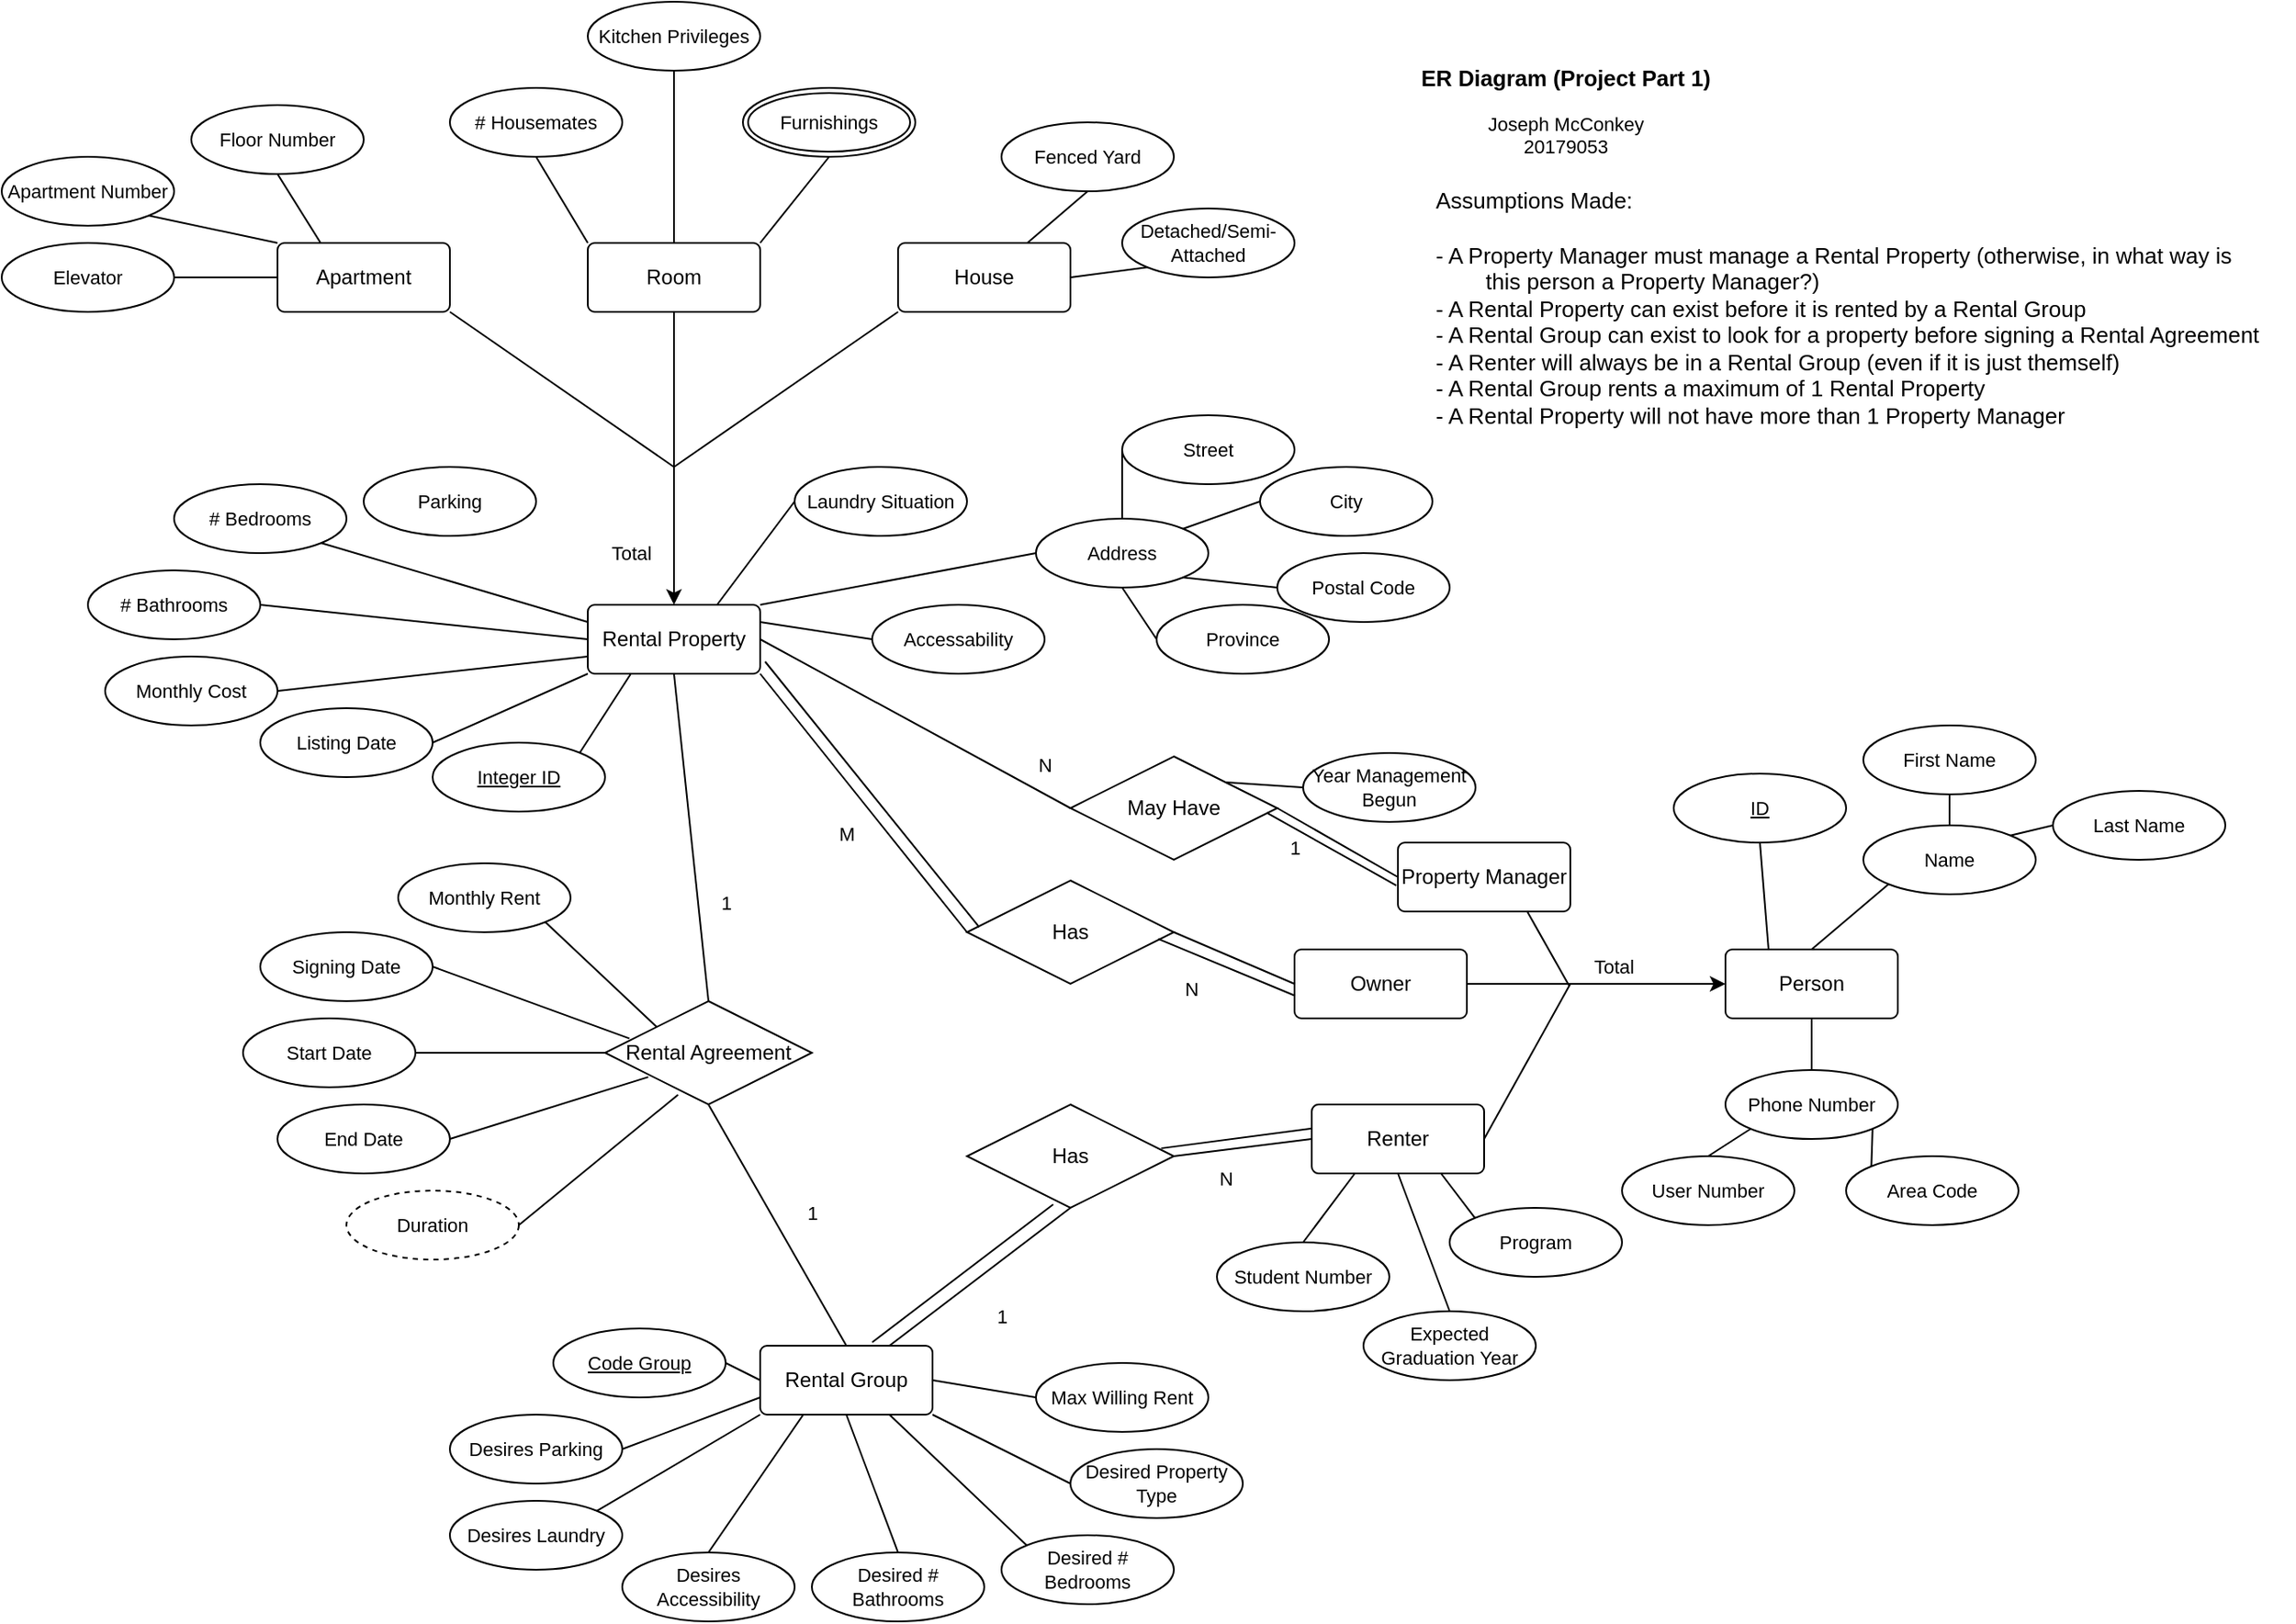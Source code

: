<mxfile version="23.0.2" type="github">
  <diagram id="R2lEEEUBdFMjLlhIrx00" name="Page-1">
    <mxGraphModel dx="2193" dy="1333" grid="0" gridSize="10" guides="1" tooltips="1" connect="1" arrows="0" fold="1" page="0" pageScale="1" pageWidth="850" pageHeight="1100" math="0" shadow="0" extFonts="Permanent Marker^https://fonts.googleapis.com/css?family=Permanent+Marker">
      <root>
        <mxCell id="0" />
        <mxCell id="1" parent="0" />
        <mxCell id="OB0xpc5vKLzRvDVQ2PZP-1" value="Rental Property" style="rounded=1;arcSize=10;whiteSpace=wrap;html=1;align=center;" vertex="1" parent="1">
          <mxGeometry x="-10" y="200" width="100" height="40" as="geometry" />
        </mxCell>
        <mxCell id="OB0xpc5vKLzRvDVQ2PZP-3" value="Property Manager" style="rounded=1;arcSize=10;whiteSpace=wrap;html=1;align=center;" vertex="1" parent="1">
          <mxGeometry x="460" y="338" width="100" height="40" as="geometry" />
        </mxCell>
        <mxCell id="OB0xpc5vKLzRvDVQ2PZP-27" style="edgeStyle=none;shape=connector;rounded=0;orthogonalLoop=1;jettySize=auto;html=1;exitX=0;exitY=0.5;exitDx=0;exitDy=0;entryX=1;entryY=0.5;entryDx=0;entryDy=0;labelBackgroundColor=default;strokeColor=default;align=center;verticalAlign=middle;fontFamily=Helvetica;fontSize=11;fontColor=default;endArrow=none;" edge="1" parent="1" source="OB0xpc5vKLzRvDVQ2PZP-4" target="OB0xpc5vKLzRvDVQ2PZP-15">
          <mxGeometry relative="1" as="geometry" />
        </mxCell>
        <mxCell id="OB0xpc5vKLzRvDVQ2PZP-33" style="edgeStyle=none;shape=connector;rounded=0;orthogonalLoop=1;jettySize=auto;html=1;exitX=1;exitY=0.5;exitDx=0;exitDy=0;labelBackgroundColor=default;strokeColor=default;align=center;verticalAlign=middle;fontFamily=Helvetica;fontSize=11;fontColor=default;endArrow=none;" edge="1" parent="1" source="OB0xpc5vKLzRvDVQ2PZP-4">
          <mxGeometry relative="1" as="geometry">
            <mxPoint x="560" y="420" as="targetPoint" />
          </mxGeometry>
        </mxCell>
        <mxCell id="OB0xpc5vKLzRvDVQ2PZP-4" value="Renter" style="rounded=1;arcSize=10;whiteSpace=wrap;html=1;align=center;" vertex="1" parent="1">
          <mxGeometry x="410" y="490" width="100" height="40" as="geometry" />
        </mxCell>
        <mxCell id="OB0xpc5vKLzRvDVQ2PZP-5" value="Rental Group" style="rounded=1;arcSize=10;whiteSpace=wrap;html=1;align=center;" vertex="1" parent="1">
          <mxGeometry x="90" y="630" width="100" height="40" as="geometry" />
        </mxCell>
        <mxCell id="OB0xpc5vKLzRvDVQ2PZP-26" style="edgeStyle=none;shape=connector;rounded=0;orthogonalLoop=1;jettySize=auto;html=1;exitX=0;exitY=0.5;exitDx=0;exitDy=0;entryX=1;entryY=0.5;entryDx=0;entryDy=0;labelBackgroundColor=default;strokeColor=default;align=center;verticalAlign=middle;fontFamily=Helvetica;fontSize=11;fontColor=default;endArrow=none;" edge="1" parent="1" source="OB0xpc5vKLzRvDVQ2PZP-6" target="OB0xpc5vKLzRvDVQ2PZP-21">
          <mxGeometry relative="1" as="geometry" />
        </mxCell>
        <mxCell id="OB0xpc5vKLzRvDVQ2PZP-6" value="Owner" style="rounded=1;arcSize=10;whiteSpace=wrap;html=1;align=center;" vertex="1" parent="1">
          <mxGeometry x="400" y="400" width="100" height="40" as="geometry" />
        </mxCell>
        <mxCell id="OB0xpc5vKLzRvDVQ2PZP-7" value="Person" style="rounded=1;arcSize=10;whiteSpace=wrap;html=1;align=center;" vertex="1" parent="1">
          <mxGeometry x="650" y="400" width="100" height="40" as="geometry" />
        </mxCell>
        <mxCell id="OB0xpc5vKLzRvDVQ2PZP-8" value="Rental Agreement" style="shape=rhombus;perimeter=rhombusPerimeter;whiteSpace=wrap;html=1;align=center;" vertex="1" parent="1">
          <mxGeometry y="430" width="120" height="60" as="geometry" />
        </mxCell>
        <mxCell id="OB0xpc5vKLzRvDVQ2PZP-9" value="" style="endArrow=none;html=1;rounded=0;exitX=0.5;exitY=1;exitDx=0;exitDy=0;fontStyle=1;entryX=0.5;entryY=0;entryDx=0;entryDy=0;" edge="1" parent="1" source="OB0xpc5vKLzRvDVQ2PZP-1" target="OB0xpc5vKLzRvDVQ2PZP-8">
          <mxGeometry relative="1" as="geometry">
            <mxPoint x="50" y="439" as="sourcePoint" />
            <mxPoint x="210" y="439" as="targetPoint" />
          </mxGeometry>
        </mxCell>
        <mxCell id="OB0xpc5vKLzRvDVQ2PZP-13" value="" style="endArrow=none;html=1;rounded=0;entryX=0.5;entryY=0;entryDx=0;entryDy=0;exitX=0.5;exitY=1;exitDx=0;exitDy=0;" edge="1" parent="1" source="OB0xpc5vKLzRvDVQ2PZP-8" target="OB0xpc5vKLzRvDVQ2PZP-5">
          <mxGeometry relative="1" as="geometry">
            <mxPoint x="280" y="470" as="sourcePoint" />
            <mxPoint x="440" y="470" as="targetPoint" />
          </mxGeometry>
        </mxCell>
        <mxCell id="OB0xpc5vKLzRvDVQ2PZP-28" style="edgeStyle=none;shape=connector;rounded=0;orthogonalLoop=1;jettySize=auto;html=1;exitX=0.5;exitY=1;exitDx=0;exitDy=0;entryX=0.75;entryY=0;entryDx=0;entryDy=0;labelBackgroundColor=default;strokeColor=default;align=center;verticalAlign=middle;fontFamily=Helvetica;fontSize=11;fontColor=default;endArrow=none;" edge="1" parent="1" source="OB0xpc5vKLzRvDVQ2PZP-15" target="OB0xpc5vKLzRvDVQ2PZP-5">
          <mxGeometry relative="1" as="geometry" />
        </mxCell>
        <mxCell id="OB0xpc5vKLzRvDVQ2PZP-15" value="Has" style="shape=rhombus;perimeter=rhombusPerimeter;whiteSpace=wrap;html=1;align=center;" vertex="1" parent="1">
          <mxGeometry x="210" y="490" width="120" height="60" as="geometry" />
        </mxCell>
        <mxCell id="OB0xpc5vKLzRvDVQ2PZP-29" style="edgeStyle=none;shape=connector;rounded=0;orthogonalLoop=1;jettySize=auto;html=1;exitX=0;exitY=0.5;exitDx=0;exitDy=0;entryX=1;entryY=1;entryDx=0;entryDy=0;labelBackgroundColor=default;strokeColor=default;align=center;verticalAlign=middle;fontFamily=Helvetica;fontSize=11;fontColor=default;endArrow=none;" edge="1" parent="1" source="OB0xpc5vKLzRvDVQ2PZP-21" target="OB0xpc5vKLzRvDVQ2PZP-1">
          <mxGeometry relative="1" as="geometry" />
        </mxCell>
        <mxCell id="OB0xpc5vKLzRvDVQ2PZP-21" value="Has" style="shape=rhombus;perimeter=rhombusPerimeter;whiteSpace=wrap;html=1;align=center;" vertex="1" parent="1">
          <mxGeometry x="210" y="360" width="120" height="60" as="geometry" />
        </mxCell>
        <mxCell id="OB0xpc5vKLzRvDVQ2PZP-30" style="edgeStyle=none;shape=connector;rounded=0;orthogonalLoop=1;jettySize=auto;html=1;exitX=0;exitY=0.5;exitDx=0;exitDy=0;entryX=1;entryY=0.5;entryDx=0;entryDy=0;labelBackgroundColor=default;strokeColor=default;align=center;verticalAlign=middle;fontFamily=Helvetica;fontSize=11;fontColor=default;endArrow=none;" edge="1" parent="1" source="OB0xpc5vKLzRvDVQ2PZP-22" target="OB0xpc5vKLzRvDVQ2PZP-1">
          <mxGeometry relative="1" as="geometry" />
        </mxCell>
        <mxCell id="OB0xpc5vKLzRvDVQ2PZP-22" value="May Have" style="shape=rhombus;perimeter=rhombusPerimeter;whiteSpace=wrap;html=1;align=center;" vertex="1" parent="1">
          <mxGeometry x="270" y="288" width="120" height="60" as="geometry" />
        </mxCell>
        <mxCell id="OB0xpc5vKLzRvDVQ2PZP-23" value="" style="endArrow=none;html=1;rounded=0;entryX=0;entryY=0.5;entryDx=0;entryDy=0;exitX=1;exitY=0.5;exitDx=0;exitDy=0;" edge="1" parent="1" source="OB0xpc5vKLzRvDVQ2PZP-22" target="OB0xpc5vKLzRvDVQ2PZP-3">
          <mxGeometry relative="1" as="geometry">
            <mxPoint x="370" y="298" as="sourcePoint" />
            <mxPoint x="530" y="298" as="targetPoint" />
          </mxGeometry>
        </mxCell>
        <mxCell id="OB0xpc5vKLzRvDVQ2PZP-105" style="edgeStyle=none;shape=connector;rounded=0;orthogonalLoop=1;jettySize=auto;html=1;exitX=0;exitY=1;exitDx=0;exitDy=0;labelBackgroundColor=default;strokeColor=default;align=center;verticalAlign=middle;fontFamily=Helvetica;fontSize=11;fontColor=default;endArrow=none;" edge="1" parent="1" source="OB0xpc5vKLzRvDVQ2PZP-35">
          <mxGeometry relative="1" as="geometry">
            <mxPoint x="40" y="120" as="targetPoint" />
          </mxGeometry>
        </mxCell>
        <mxCell id="OB0xpc5vKLzRvDVQ2PZP-122" style="edgeStyle=none;shape=connector;rounded=0;orthogonalLoop=1;jettySize=auto;html=1;exitX=0.75;exitY=0;exitDx=0;exitDy=0;entryX=0.5;entryY=1;entryDx=0;entryDy=0;labelBackgroundColor=default;strokeColor=default;align=center;verticalAlign=middle;fontFamily=Helvetica;fontSize=11;fontColor=default;endArrow=none;" edge="1" parent="1" source="OB0xpc5vKLzRvDVQ2PZP-35" target="OB0xpc5vKLzRvDVQ2PZP-114">
          <mxGeometry relative="1" as="geometry" />
        </mxCell>
        <mxCell id="OB0xpc5vKLzRvDVQ2PZP-123" style="edgeStyle=none;shape=connector;rounded=0;orthogonalLoop=1;jettySize=auto;html=1;exitX=1;exitY=0.5;exitDx=0;exitDy=0;entryX=0;entryY=1;entryDx=0;entryDy=0;labelBackgroundColor=default;strokeColor=default;align=center;verticalAlign=middle;fontFamily=Helvetica;fontSize=11;fontColor=default;endArrow=none;" edge="1" parent="1" source="OB0xpc5vKLzRvDVQ2PZP-35" target="OB0xpc5vKLzRvDVQ2PZP-115">
          <mxGeometry relative="1" as="geometry" />
        </mxCell>
        <mxCell id="OB0xpc5vKLzRvDVQ2PZP-35" value="House" style="rounded=1;arcSize=10;whiteSpace=wrap;html=1;align=center;" vertex="1" parent="1">
          <mxGeometry x="170" y="-10" width="100" height="40" as="geometry" />
        </mxCell>
        <mxCell id="OB0xpc5vKLzRvDVQ2PZP-119" style="edgeStyle=none;shape=connector;rounded=0;orthogonalLoop=1;jettySize=auto;html=1;exitX=0;exitY=0;exitDx=0;exitDy=0;entryX=0.5;entryY=1;entryDx=0;entryDy=0;labelBackgroundColor=default;strokeColor=default;align=center;verticalAlign=middle;fontFamily=Helvetica;fontSize=11;fontColor=default;endArrow=none;" edge="1" parent="1" source="OB0xpc5vKLzRvDVQ2PZP-36" target="OB0xpc5vKLzRvDVQ2PZP-111">
          <mxGeometry relative="1" as="geometry" />
        </mxCell>
        <mxCell id="OB0xpc5vKLzRvDVQ2PZP-120" style="edgeStyle=none;shape=connector;rounded=0;orthogonalLoop=1;jettySize=auto;html=1;exitX=0.5;exitY=0;exitDx=0;exitDy=0;entryX=0.5;entryY=1;entryDx=0;entryDy=0;labelBackgroundColor=default;strokeColor=default;align=center;verticalAlign=middle;fontFamily=Helvetica;fontSize=11;fontColor=default;endArrow=none;" edge="1" parent="1" source="OB0xpc5vKLzRvDVQ2PZP-36" target="OB0xpc5vKLzRvDVQ2PZP-112">
          <mxGeometry relative="1" as="geometry" />
        </mxCell>
        <mxCell id="OB0xpc5vKLzRvDVQ2PZP-121" style="edgeStyle=none;shape=connector;rounded=0;orthogonalLoop=1;jettySize=auto;html=1;exitX=1;exitY=0;exitDx=0;exitDy=0;entryX=0.5;entryY=1;entryDx=0;entryDy=0;labelBackgroundColor=default;strokeColor=default;align=center;verticalAlign=middle;fontFamily=Helvetica;fontSize=11;fontColor=default;endArrow=none;" edge="1" parent="1" source="OB0xpc5vKLzRvDVQ2PZP-36" target="OB0xpc5vKLzRvDVQ2PZP-174">
          <mxGeometry relative="1" as="geometry">
            <mxPoint x="120" y="-60" as="targetPoint" />
          </mxGeometry>
        </mxCell>
        <mxCell id="OB0xpc5vKLzRvDVQ2PZP-36" value="Room" style="rounded=1;arcSize=10;whiteSpace=wrap;html=1;align=center;" vertex="1" parent="1">
          <mxGeometry x="-10" y="-10" width="100" height="40" as="geometry" />
        </mxCell>
        <mxCell id="OB0xpc5vKLzRvDVQ2PZP-107" style="edgeStyle=none;shape=connector;rounded=0;orthogonalLoop=1;jettySize=auto;html=1;exitX=1;exitY=1;exitDx=0;exitDy=0;labelBackgroundColor=default;strokeColor=default;align=center;verticalAlign=middle;fontFamily=Helvetica;fontSize=11;fontColor=default;endArrow=none;" edge="1" parent="1" source="OB0xpc5vKLzRvDVQ2PZP-37">
          <mxGeometry relative="1" as="geometry">
            <mxPoint x="40" y="120" as="targetPoint" />
          </mxGeometry>
        </mxCell>
        <mxCell id="OB0xpc5vKLzRvDVQ2PZP-116" style="edgeStyle=none;shape=connector;rounded=0;orthogonalLoop=1;jettySize=auto;html=1;exitX=0;exitY=0.5;exitDx=0;exitDy=0;entryX=1;entryY=0.5;entryDx=0;entryDy=0;labelBackgroundColor=default;strokeColor=default;align=center;verticalAlign=middle;fontFamily=Helvetica;fontSize=11;fontColor=default;endArrow=none;" edge="1" parent="1" source="OB0xpc5vKLzRvDVQ2PZP-37" target="OB0xpc5vKLzRvDVQ2PZP-108">
          <mxGeometry relative="1" as="geometry" />
        </mxCell>
        <mxCell id="OB0xpc5vKLzRvDVQ2PZP-117" style="edgeStyle=none;shape=connector;rounded=0;orthogonalLoop=1;jettySize=auto;html=1;exitX=0;exitY=0;exitDx=0;exitDy=0;entryX=1;entryY=1;entryDx=0;entryDy=0;labelBackgroundColor=default;strokeColor=default;align=center;verticalAlign=middle;fontFamily=Helvetica;fontSize=11;fontColor=default;endArrow=none;" edge="1" parent="1" source="OB0xpc5vKLzRvDVQ2PZP-37" target="OB0xpc5vKLzRvDVQ2PZP-109">
          <mxGeometry relative="1" as="geometry" />
        </mxCell>
        <mxCell id="OB0xpc5vKLzRvDVQ2PZP-118" style="edgeStyle=none;shape=connector;rounded=0;orthogonalLoop=1;jettySize=auto;html=1;exitX=0.25;exitY=0;exitDx=0;exitDy=0;entryX=0.5;entryY=1;entryDx=0;entryDy=0;labelBackgroundColor=default;strokeColor=default;align=center;verticalAlign=middle;fontFamily=Helvetica;fontSize=11;fontColor=default;endArrow=none;" edge="1" parent="1" source="OB0xpc5vKLzRvDVQ2PZP-37" target="OB0xpc5vKLzRvDVQ2PZP-110">
          <mxGeometry relative="1" as="geometry" />
        </mxCell>
        <mxCell id="OB0xpc5vKLzRvDVQ2PZP-37" value="Apartment" style="rounded=1;arcSize=10;whiteSpace=wrap;html=1;align=center;" vertex="1" parent="1">
          <mxGeometry x="-190" y="-10" width="100" height="40" as="geometry" />
        </mxCell>
        <mxCell id="OB0xpc5vKLzRvDVQ2PZP-45" value="" style="endArrow=classic;html=1;rounded=0;labelBackgroundColor=default;strokeColor=default;align=center;verticalAlign=middle;fontFamily=Helvetica;fontSize=11;fontColor=default;shape=connector;entryX=0;entryY=0.5;entryDx=0;entryDy=0;exitX=1;exitY=0.5;exitDx=0;exitDy=0;" edge="1" parent="1" source="OB0xpc5vKLzRvDVQ2PZP-6" target="OB0xpc5vKLzRvDVQ2PZP-7">
          <mxGeometry width="50" height="50" relative="1" as="geometry">
            <mxPoint x="580" y="520" as="sourcePoint" />
            <mxPoint x="630" y="470" as="targetPoint" />
          </mxGeometry>
        </mxCell>
        <mxCell id="OB0xpc5vKLzRvDVQ2PZP-47" style="edgeStyle=none;shape=connector;rounded=0;orthogonalLoop=1;jettySize=auto;html=1;exitX=1;exitY=0.5;exitDx=0;exitDy=0;entryX=0;entryY=0.5;entryDx=0;entryDy=0;labelBackgroundColor=default;strokeColor=default;align=center;verticalAlign=middle;fontFamily=Helvetica;fontSize=11;fontColor=default;endArrow=none;" edge="1" parent="1" source="OB0xpc5vKLzRvDVQ2PZP-46" target="OB0xpc5vKLzRvDVQ2PZP-5">
          <mxGeometry relative="1" as="geometry" />
        </mxCell>
        <mxCell id="OB0xpc5vKLzRvDVQ2PZP-46" value="Code Group" style="ellipse;whiteSpace=wrap;html=1;align=center;fontStyle=4;fontFamily=Helvetica;fontSize=11;fontColor=default;" vertex="1" parent="1">
          <mxGeometry x="-30" y="620" width="100" height="40" as="geometry" />
        </mxCell>
        <mxCell id="OB0xpc5vKLzRvDVQ2PZP-54" style="edgeStyle=none;shape=connector;rounded=0;orthogonalLoop=1;jettySize=auto;html=1;exitX=1;exitY=0.5;exitDx=0;exitDy=0;entryX=0;entryY=0.75;entryDx=0;entryDy=0;labelBackgroundColor=default;strokeColor=default;align=center;verticalAlign=middle;fontFamily=Helvetica;fontSize=11;fontColor=default;endArrow=none;" edge="1" parent="1" source="OB0xpc5vKLzRvDVQ2PZP-48" target="OB0xpc5vKLzRvDVQ2PZP-5">
          <mxGeometry relative="1" as="geometry" />
        </mxCell>
        <mxCell id="OB0xpc5vKLzRvDVQ2PZP-48" value="Desires Parking" style="ellipse;whiteSpace=wrap;html=1;align=center;fontFamily=Helvetica;fontSize=11;fontColor=default;" vertex="1" parent="1">
          <mxGeometry x="-90" y="670" width="100" height="40" as="geometry" />
        </mxCell>
        <mxCell id="OB0xpc5vKLzRvDVQ2PZP-50" value="Desires Laundry" style="ellipse;whiteSpace=wrap;html=1;align=center;fontFamily=Helvetica;fontSize=11;fontColor=default;" vertex="1" parent="1">
          <mxGeometry x="-90" y="720" width="100" height="40" as="geometry" />
        </mxCell>
        <mxCell id="OB0xpc5vKLzRvDVQ2PZP-56" style="edgeStyle=none;shape=connector;rounded=0;orthogonalLoop=1;jettySize=auto;html=1;exitX=0.5;exitY=0;exitDx=0;exitDy=0;entryX=0.25;entryY=1;entryDx=0;entryDy=0;labelBackgroundColor=default;strokeColor=default;align=center;verticalAlign=middle;fontFamily=Helvetica;fontSize=11;fontColor=default;endArrow=none;" edge="1" parent="1" source="OB0xpc5vKLzRvDVQ2PZP-51" target="OB0xpc5vKLzRvDVQ2PZP-5">
          <mxGeometry relative="1" as="geometry" />
        </mxCell>
        <mxCell id="OB0xpc5vKLzRvDVQ2PZP-51" value="Desires Accessibility" style="ellipse;whiteSpace=wrap;html=1;align=center;fontFamily=Helvetica;fontSize=11;fontColor=default;" vertex="1" parent="1">
          <mxGeometry x="10" y="750" width="100" height="40" as="geometry" />
        </mxCell>
        <mxCell id="OB0xpc5vKLzRvDVQ2PZP-57" style="edgeStyle=none;shape=connector;rounded=0;orthogonalLoop=1;jettySize=auto;html=1;exitX=0.5;exitY=0;exitDx=0;exitDy=0;entryX=0.5;entryY=1;entryDx=0;entryDy=0;labelBackgroundColor=default;strokeColor=default;align=center;verticalAlign=middle;fontFamily=Helvetica;fontSize=11;fontColor=default;endArrow=none;" edge="1" parent="1" source="OB0xpc5vKLzRvDVQ2PZP-52" target="OB0xpc5vKLzRvDVQ2PZP-5">
          <mxGeometry relative="1" as="geometry" />
        </mxCell>
        <mxCell id="OB0xpc5vKLzRvDVQ2PZP-52" value="Desired # Bathrooms" style="ellipse;whiteSpace=wrap;html=1;align=center;fontFamily=Helvetica;fontSize=11;fontColor=default;" vertex="1" parent="1">
          <mxGeometry x="120" y="750" width="100" height="40" as="geometry" />
        </mxCell>
        <mxCell id="OB0xpc5vKLzRvDVQ2PZP-58" style="edgeStyle=none;shape=connector;rounded=0;orthogonalLoop=1;jettySize=auto;html=1;exitX=0;exitY=0;exitDx=0;exitDy=0;entryX=0.75;entryY=1;entryDx=0;entryDy=0;labelBackgroundColor=default;strokeColor=default;align=center;verticalAlign=middle;fontFamily=Helvetica;fontSize=11;fontColor=default;endArrow=none;" edge="1" parent="1" source="OB0xpc5vKLzRvDVQ2PZP-53" target="OB0xpc5vKLzRvDVQ2PZP-5">
          <mxGeometry relative="1" as="geometry" />
        </mxCell>
        <mxCell id="OB0xpc5vKLzRvDVQ2PZP-53" value="Desired # Bedrooms" style="ellipse;whiteSpace=wrap;html=1;align=center;fontFamily=Helvetica;fontSize=11;fontColor=default;" vertex="1" parent="1">
          <mxGeometry x="230" y="740" width="100" height="40" as="geometry" />
        </mxCell>
        <mxCell id="OB0xpc5vKLzRvDVQ2PZP-55" style="edgeStyle=none;shape=connector;rounded=0;orthogonalLoop=1;jettySize=auto;html=1;exitX=1;exitY=0;exitDx=0;exitDy=0;entryX=0;entryY=1;entryDx=0;entryDy=0;labelBackgroundColor=default;strokeColor=default;align=center;verticalAlign=middle;fontFamily=Helvetica;fontSize=11;fontColor=default;endArrow=none;" edge="1" parent="1" source="OB0xpc5vKLzRvDVQ2PZP-50" target="OB0xpc5vKLzRvDVQ2PZP-5">
          <mxGeometry relative="1" as="geometry" />
        </mxCell>
        <mxCell id="OB0xpc5vKLzRvDVQ2PZP-61" style="edgeStyle=none;shape=connector;rounded=0;orthogonalLoop=1;jettySize=auto;html=1;exitX=0.5;exitY=1;exitDx=0;exitDy=0;entryX=0.25;entryY=0;entryDx=0;entryDy=0;labelBackgroundColor=default;strokeColor=default;align=center;verticalAlign=middle;fontFamily=Helvetica;fontSize=11;fontColor=default;endArrow=none;" edge="1" parent="1" source="OB0xpc5vKLzRvDVQ2PZP-60" target="OB0xpc5vKLzRvDVQ2PZP-7">
          <mxGeometry relative="1" as="geometry" />
        </mxCell>
        <mxCell id="OB0xpc5vKLzRvDVQ2PZP-60" value="ID" style="ellipse;whiteSpace=wrap;html=1;align=center;fontStyle=4;fontFamily=Helvetica;fontSize=11;fontColor=default;" vertex="1" parent="1">
          <mxGeometry x="620" y="298" width="100" height="40" as="geometry" />
        </mxCell>
        <mxCell id="OB0xpc5vKLzRvDVQ2PZP-64" style="edgeStyle=none;shape=connector;rounded=0;orthogonalLoop=1;jettySize=auto;html=1;exitX=0;exitY=1;exitDx=0;exitDy=0;entryX=0.5;entryY=0;entryDx=0;entryDy=0;labelBackgroundColor=default;strokeColor=default;align=center;verticalAlign=middle;fontFamily=Helvetica;fontSize=11;fontColor=default;endArrow=none;" edge="1" parent="1" source="OB0xpc5vKLzRvDVQ2PZP-63" target="OB0xpc5vKLzRvDVQ2PZP-7">
          <mxGeometry relative="1" as="geometry" />
        </mxCell>
        <mxCell id="OB0xpc5vKLzRvDVQ2PZP-63" value="Name" style="ellipse;whiteSpace=wrap;html=1;align=center;fontFamily=Helvetica;fontSize=11;fontColor=default;" vertex="1" parent="1">
          <mxGeometry x="730" y="328" width="100" height="40" as="geometry" />
        </mxCell>
        <mxCell id="OB0xpc5vKLzRvDVQ2PZP-68" style="edgeStyle=none;shape=connector;rounded=0;orthogonalLoop=1;jettySize=auto;html=1;exitX=0.5;exitY=1;exitDx=0;exitDy=0;entryX=0.5;entryY=0;entryDx=0;entryDy=0;labelBackgroundColor=default;strokeColor=default;align=center;verticalAlign=middle;fontFamily=Helvetica;fontSize=11;fontColor=default;endArrow=none;" edge="1" parent="1" source="OB0xpc5vKLzRvDVQ2PZP-65" target="OB0xpc5vKLzRvDVQ2PZP-63">
          <mxGeometry relative="1" as="geometry" />
        </mxCell>
        <mxCell id="OB0xpc5vKLzRvDVQ2PZP-65" value="First Name" style="ellipse;whiteSpace=wrap;html=1;align=center;fontFamily=Helvetica;fontSize=11;fontColor=default;" vertex="1" parent="1">
          <mxGeometry x="730" y="270" width="100" height="40" as="geometry" />
        </mxCell>
        <mxCell id="OB0xpc5vKLzRvDVQ2PZP-67" style="edgeStyle=none;shape=connector;rounded=0;orthogonalLoop=1;jettySize=auto;html=1;exitX=0;exitY=0.5;exitDx=0;exitDy=0;entryX=1;entryY=0;entryDx=0;entryDy=0;labelBackgroundColor=default;strokeColor=default;align=center;verticalAlign=middle;fontFamily=Helvetica;fontSize=11;fontColor=default;endArrow=none;" edge="1" parent="1" source="OB0xpc5vKLzRvDVQ2PZP-66" target="OB0xpc5vKLzRvDVQ2PZP-63">
          <mxGeometry relative="1" as="geometry" />
        </mxCell>
        <mxCell id="OB0xpc5vKLzRvDVQ2PZP-66" value="Last Name" style="ellipse;whiteSpace=wrap;html=1;align=center;fontFamily=Helvetica;fontSize=11;fontColor=default;" vertex="1" parent="1">
          <mxGeometry x="840" y="308" width="100" height="40" as="geometry" />
        </mxCell>
        <mxCell id="OB0xpc5vKLzRvDVQ2PZP-78" style="edgeStyle=none;shape=connector;rounded=0;orthogonalLoop=1;jettySize=auto;html=1;exitX=0.5;exitY=0;exitDx=0;exitDy=0;entryX=0.5;entryY=1;entryDx=0;entryDy=0;labelBackgroundColor=default;strokeColor=default;align=center;verticalAlign=middle;fontFamily=Helvetica;fontSize=11;fontColor=default;endArrow=none;" edge="1" parent="1" source="OB0xpc5vKLzRvDVQ2PZP-69" target="OB0xpc5vKLzRvDVQ2PZP-7">
          <mxGeometry relative="1" as="geometry" />
        </mxCell>
        <mxCell id="OB0xpc5vKLzRvDVQ2PZP-69" value="Phone Number" style="ellipse;whiteSpace=wrap;html=1;align=center;fontFamily=Helvetica;fontSize=11;fontColor=default;" vertex="1" parent="1">
          <mxGeometry x="650" y="470" width="100" height="40" as="geometry" />
        </mxCell>
        <mxCell id="OB0xpc5vKLzRvDVQ2PZP-79" style="edgeStyle=none;shape=connector;rounded=0;orthogonalLoop=1;jettySize=auto;html=1;exitX=0;exitY=0;exitDx=0;exitDy=0;entryX=1;entryY=1;entryDx=0;entryDy=0;labelBackgroundColor=default;strokeColor=default;align=center;verticalAlign=middle;fontFamily=Helvetica;fontSize=11;fontColor=default;endArrow=none;" edge="1" parent="1" source="OB0xpc5vKLzRvDVQ2PZP-70" target="OB0xpc5vKLzRvDVQ2PZP-69">
          <mxGeometry relative="1" as="geometry" />
        </mxCell>
        <mxCell id="OB0xpc5vKLzRvDVQ2PZP-70" value="Area Code" style="ellipse;whiteSpace=wrap;html=1;align=center;fontFamily=Helvetica;fontSize=11;fontColor=default;" vertex="1" parent="1">
          <mxGeometry x="720" y="520" width="100" height="40" as="geometry" />
        </mxCell>
        <mxCell id="OB0xpc5vKLzRvDVQ2PZP-80" style="edgeStyle=none;shape=connector;rounded=0;orthogonalLoop=1;jettySize=auto;html=1;exitX=0.5;exitY=0;exitDx=0;exitDy=0;entryX=0;entryY=1;entryDx=0;entryDy=0;labelBackgroundColor=default;strokeColor=default;align=center;verticalAlign=middle;fontFamily=Helvetica;fontSize=11;fontColor=default;endArrow=none;" edge="1" parent="1" source="OB0xpc5vKLzRvDVQ2PZP-71" target="OB0xpc5vKLzRvDVQ2PZP-69">
          <mxGeometry relative="1" as="geometry" />
        </mxCell>
        <mxCell id="OB0xpc5vKLzRvDVQ2PZP-71" value="User Number" style="ellipse;whiteSpace=wrap;html=1;align=center;fontFamily=Helvetica;fontSize=11;fontColor=default;" vertex="1" parent="1">
          <mxGeometry x="590" y="520" width="100" height="40" as="geometry" />
        </mxCell>
        <mxCell id="OB0xpc5vKLzRvDVQ2PZP-83" style="edgeStyle=none;shape=connector;rounded=0;orthogonalLoop=1;jettySize=auto;html=1;exitX=0;exitY=0.5;exitDx=0;exitDy=0;entryX=1;entryY=1;entryDx=0;entryDy=0;labelBackgroundColor=default;strokeColor=default;align=center;verticalAlign=middle;fontFamily=Helvetica;fontSize=11;fontColor=default;endArrow=none;" edge="1" parent="1" source="OB0xpc5vKLzRvDVQ2PZP-81" target="OB0xpc5vKLzRvDVQ2PZP-5">
          <mxGeometry relative="1" as="geometry" />
        </mxCell>
        <mxCell id="OB0xpc5vKLzRvDVQ2PZP-81" value="Desired Property Type" style="ellipse;whiteSpace=wrap;html=1;align=center;fontFamily=Helvetica;fontSize=11;fontColor=default;" vertex="1" parent="1">
          <mxGeometry x="270" y="690" width="100" height="40" as="geometry" />
        </mxCell>
        <mxCell id="OB0xpc5vKLzRvDVQ2PZP-84" style="edgeStyle=none;shape=connector;rounded=0;orthogonalLoop=1;jettySize=auto;html=1;exitX=0;exitY=0.5;exitDx=0;exitDy=0;entryX=1;entryY=0.5;entryDx=0;entryDy=0;labelBackgroundColor=default;strokeColor=default;align=center;verticalAlign=middle;fontFamily=Helvetica;fontSize=11;fontColor=default;endArrow=none;" edge="1" parent="1" source="OB0xpc5vKLzRvDVQ2PZP-82" target="OB0xpc5vKLzRvDVQ2PZP-5">
          <mxGeometry relative="1" as="geometry" />
        </mxCell>
        <mxCell id="OB0xpc5vKLzRvDVQ2PZP-82" value="Max Willing Rent" style="ellipse;whiteSpace=wrap;html=1;align=center;fontFamily=Helvetica;fontSize=11;fontColor=default;" vertex="1" parent="1">
          <mxGeometry x="250" y="640" width="100" height="40" as="geometry" />
        </mxCell>
        <mxCell id="OB0xpc5vKLzRvDVQ2PZP-90" style="edgeStyle=none;shape=connector;rounded=0;orthogonalLoop=1;jettySize=auto;html=1;exitX=1;exitY=0;exitDx=0;exitDy=0;entryX=0.25;entryY=1;entryDx=0;entryDy=0;labelBackgroundColor=default;strokeColor=default;align=center;verticalAlign=middle;fontFamily=Helvetica;fontSize=11;fontColor=default;endArrow=none;" edge="1" parent="1" source="OB0xpc5vKLzRvDVQ2PZP-85" target="OB0xpc5vKLzRvDVQ2PZP-1">
          <mxGeometry relative="1" as="geometry" />
        </mxCell>
        <mxCell id="OB0xpc5vKLzRvDVQ2PZP-85" value="Integer ID" style="ellipse;whiteSpace=wrap;html=1;align=center;fontStyle=4;fontFamily=Helvetica;fontSize=11;fontColor=default;" vertex="1" parent="1">
          <mxGeometry x="-100" y="280" width="100" height="40" as="geometry" />
        </mxCell>
        <mxCell id="OB0xpc5vKLzRvDVQ2PZP-91" style="edgeStyle=none;shape=connector;rounded=0;orthogonalLoop=1;jettySize=auto;html=1;exitX=1;exitY=0.5;exitDx=0;exitDy=0;entryX=0;entryY=1;entryDx=0;entryDy=0;labelBackgroundColor=default;strokeColor=default;align=center;verticalAlign=middle;fontFamily=Helvetica;fontSize=11;fontColor=default;endArrow=none;" edge="1" parent="1" source="OB0xpc5vKLzRvDVQ2PZP-87" target="OB0xpc5vKLzRvDVQ2PZP-1">
          <mxGeometry relative="1" as="geometry" />
        </mxCell>
        <mxCell id="OB0xpc5vKLzRvDVQ2PZP-87" value="Listing Date" style="ellipse;whiteSpace=wrap;html=1;align=center;fontFamily=Helvetica;fontSize=11;fontColor=default;" vertex="1" parent="1">
          <mxGeometry x="-200" y="260" width="100" height="40" as="geometry" />
        </mxCell>
        <mxCell id="OB0xpc5vKLzRvDVQ2PZP-93" style="edgeStyle=none;shape=connector;rounded=0;orthogonalLoop=1;jettySize=auto;html=1;exitX=1;exitY=0.5;exitDx=0;exitDy=0;entryX=0;entryY=0.5;entryDx=0;entryDy=0;labelBackgroundColor=default;strokeColor=default;align=center;verticalAlign=middle;fontFamily=Helvetica;fontSize=11;fontColor=default;endArrow=none;" edge="1" parent="1" source="OB0xpc5vKLzRvDVQ2PZP-88" target="OB0xpc5vKLzRvDVQ2PZP-1">
          <mxGeometry relative="1" as="geometry" />
        </mxCell>
        <mxCell id="OB0xpc5vKLzRvDVQ2PZP-88" value="# Bathrooms" style="ellipse;whiteSpace=wrap;html=1;align=center;fontFamily=Helvetica;fontSize=11;fontColor=default;" vertex="1" parent="1">
          <mxGeometry x="-300" y="180" width="100" height="40" as="geometry" />
        </mxCell>
        <mxCell id="OB0xpc5vKLzRvDVQ2PZP-92" style="edgeStyle=none;shape=connector;rounded=0;orthogonalLoop=1;jettySize=auto;html=1;exitX=1;exitY=0.5;exitDx=0;exitDy=0;entryX=0;entryY=0.75;entryDx=0;entryDy=0;labelBackgroundColor=default;strokeColor=default;align=center;verticalAlign=middle;fontFamily=Helvetica;fontSize=11;fontColor=default;endArrow=none;" edge="1" parent="1" source="OB0xpc5vKLzRvDVQ2PZP-89" target="OB0xpc5vKLzRvDVQ2PZP-1">
          <mxGeometry relative="1" as="geometry" />
        </mxCell>
        <mxCell id="OB0xpc5vKLzRvDVQ2PZP-89" value="Monthly Cost" style="ellipse;whiteSpace=wrap;html=1;align=center;fontFamily=Helvetica;fontSize=11;fontColor=default;" vertex="1" parent="1">
          <mxGeometry x="-290" y="230" width="100" height="40" as="geometry" />
        </mxCell>
        <mxCell id="OB0xpc5vKLzRvDVQ2PZP-95" style="edgeStyle=none;shape=connector;rounded=0;orthogonalLoop=1;jettySize=auto;html=1;exitX=1;exitY=1;exitDx=0;exitDy=0;entryX=0;entryY=0.25;entryDx=0;entryDy=0;labelBackgroundColor=default;strokeColor=default;align=center;verticalAlign=middle;fontFamily=Helvetica;fontSize=11;fontColor=default;endArrow=none;" edge="1" parent="1" source="OB0xpc5vKLzRvDVQ2PZP-94" target="OB0xpc5vKLzRvDVQ2PZP-1">
          <mxGeometry relative="1" as="geometry" />
        </mxCell>
        <mxCell id="OB0xpc5vKLzRvDVQ2PZP-94" value="# Bedrooms" style="ellipse;whiteSpace=wrap;html=1;align=center;fontFamily=Helvetica;fontSize=11;fontColor=default;" vertex="1" parent="1">
          <mxGeometry x="-250" y="130" width="100" height="40" as="geometry" />
        </mxCell>
        <mxCell id="OB0xpc5vKLzRvDVQ2PZP-96" value="Parking" style="ellipse;whiteSpace=wrap;html=1;align=center;fontFamily=Helvetica;fontSize=11;fontColor=default;" vertex="1" parent="1">
          <mxGeometry x="-140" y="120" width="100" height="40" as="geometry" />
        </mxCell>
        <mxCell id="OB0xpc5vKLzRvDVQ2PZP-102" style="edgeStyle=none;shape=connector;rounded=0;orthogonalLoop=1;jettySize=auto;html=1;exitX=0;exitY=0.5;exitDx=0;exitDy=0;entryX=0.75;entryY=0;entryDx=0;entryDy=0;labelBackgroundColor=default;strokeColor=default;align=center;verticalAlign=middle;fontFamily=Helvetica;fontSize=11;fontColor=default;endArrow=none;" edge="1" parent="1" source="OB0xpc5vKLzRvDVQ2PZP-97" target="OB0xpc5vKLzRvDVQ2PZP-1">
          <mxGeometry relative="1" as="geometry" />
        </mxCell>
        <mxCell id="OB0xpc5vKLzRvDVQ2PZP-97" value="Laundry Situation" style="ellipse;whiteSpace=wrap;html=1;align=center;fontFamily=Helvetica;fontSize=11;fontColor=default;" vertex="1" parent="1">
          <mxGeometry x="110" y="120" width="100" height="40" as="geometry" />
        </mxCell>
        <mxCell id="OB0xpc5vKLzRvDVQ2PZP-101" style="edgeStyle=none;shape=connector;rounded=0;orthogonalLoop=1;jettySize=auto;html=1;exitX=0;exitY=0.5;exitDx=0;exitDy=0;entryX=1;entryY=0;entryDx=0;entryDy=0;labelBackgroundColor=default;strokeColor=default;align=center;verticalAlign=middle;fontFamily=Helvetica;fontSize=11;fontColor=default;endArrow=none;" edge="1" parent="1" source="OB0xpc5vKLzRvDVQ2PZP-98" target="OB0xpc5vKLzRvDVQ2PZP-1">
          <mxGeometry relative="1" as="geometry" />
        </mxCell>
        <mxCell id="OB0xpc5vKLzRvDVQ2PZP-98" value="Address" style="ellipse;whiteSpace=wrap;html=1;align=center;fontFamily=Helvetica;fontSize=11;fontColor=default;" vertex="1" parent="1">
          <mxGeometry x="250" y="150" width="100" height="40" as="geometry" />
        </mxCell>
        <mxCell id="OB0xpc5vKLzRvDVQ2PZP-100" style="edgeStyle=none;shape=connector;rounded=0;orthogonalLoop=1;jettySize=auto;html=1;exitX=0;exitY=0.5;exitDx=0;exitDy=0;entryX=1;entryY=0.25;entryDx=0;entryDy=0;labelBackgroundColor=default;strokeColor=default;align=center;verticalAlign=middle;fontFamily=Helvetica;fontSize=11;fontColor=default;endArrow=none;" edge="1" parent="1" source="OB0xpc5vKLzRvDVQ2PZP-99" target="OB0xpc5vKLzRvDVQ2PZP-1">
          <mxGeometry relative="1" as="geometry" />
        </mxCell>
        <mxCell id="OB0xpc5vKLzRvDVQ2PZP-99" value="Accessability" style="ellipse;whiteSpace=wrap;html=1;align=center;fontFamily=Helvetica;fontSize=11;fontColor=default;" vertex="1" parent="1">
          <mxGeometry x="155" y="200" width="100" height="40" as="geometry" />
        </mxCell>
        <mxCell id="OB0xpc5vKLzRvDVQ2PZP-104" value="" style="endArrow=classic;html=1;rounded=0;labelBackgroundColor=default;strokeColor=default;align=center;verticalAlign=middle;fontFamily=Helvetica;fontSize=11;fontColor=default;shape=connector;entryX=0.5;entryY=0;entryDx=0;entryDy=0;exitX=0.5;exitY=1;exitDx=0;exitDy=0;" edge="1" parent="1" source="OB0xpc5vKLzRvDVQ2PZP-36" target="OB0xpc5vKLzRvDVQ2PZP-1">
          <mxGeometry width="50" height="50" relative="1" as="geometry">
            <mxPoint x="80" y="170" as="sourcePoint" />
            <mxPoint x="200" y="170" as="targetPoint" />
          </mxGeometry>
        </mxCell>
        <mxCell id="OB0xpc5vKLzRvDVQ2PZP-108" value="Elevator" style="ellipse;whiteSpace=wrap;html=1;align=center;fontFamily=Helvetica;fontSize=11;fontColor=default;" vertex="1" parent="1">
          <mxGeometry x="-350" y="-10" width="100" height="40" as="geometry" />
        </mxCell>
        <mxCell id="OB0xpc5vKLzRvDVQ2PZP-109" value="Apartment Number" style="ellipse;whiteSpace=wrap;html=1;align=center;fontFamily=Helvetica;fontSize=11;fontColor=default;" vertex="1" parent="1">
          <mxGeometry x="-350" y="-60" width="100" height="40" as="geometry" />
        </mxCell>
        <mxCell id="OB0xpc5vKLzRvDVQ2PZP-110" value="Floor Number" style="ellipse;whiteSpace=wrap;html=1;align=center;fontFamily=Helvetica;fontSize=11;fontColor=default;" vertex="1" parent="1">
          <mxGeometry x="-240" y="-90" width="100" height="40" as="geometry" />
        </mxCell>
        <mxCell id="OB0xpc5vKLzRvDVQ2PZP-111" value="# Housemates" style="ellipse;whiteSpace=wrap;html=1;align=center;fontFamily=Helvetica;fontSize=11;fontColor=default;" vertex="1" parent="1">
          <mxGeometry x="-90" y="-100" width="100" height="40" as="geometry" />
        </mxCell>
        <mxCell id="OB0xpc5vKLzRvDVQ2PZP-112" value="Kitchen Privileges" style="ellipse;whiteSpace=wrap;html=1;align=center;fontFamily=Helvetica;fontSize=11;fontColor=default;" vertex="1" parent="1">
          <mxGeometry x="-10" y="-150" width="100" height="40" as="geometry" />
        </mxCell>
        <mxCell id="OB0xpc5vKLzRvDVQ2PZP-114" value="Fenced Yard" style="ellipse;whiteSpace=wrap;html=1;align=center;fontFamily=Helvetica;fontSize=11;fontColor=default;" vertex="1" parent="1">
          <mxGeometry x="230" y="-80" width="100" height="40" as="geometry" />
        </mxCell>
        <mxCell id="OB0xpc5vKLzRvDVQ2PZP-115" value="Detached/Semi-Attached" style="ellipse;whiteSpace=wrap;html=1;align=center;fontFamily=Helvetica;fontSize=11;fontColor=default;" vertex="1" parent="1">
          <mxGeometry x="300" y="-30" width="100" height="40" as="geometry" />
        </mxCell>
        <mxCell id="OB0xpc5vKLzRvDVQ2PZP-131" style="edgeStyle=none;shape=connector;rounded=0;orthogonalLoop=1;jettySize=auto;html=1;exitX=0;exitY=0.5;exitDx=0;exitDy=0;entryX=0.5;entryY=0;entryDx=0;entryDy=0;labelBackgroundColor=default;strokeColor=default;align=center;verticalAlign=middle;fontFamily=Helvetica;fontSize=11;fontColor=default;endArrow=none;" edge="1" parent="1" source="OB0xpc5vKLzRvDVQ2PZP-124" target="OB0xpc5vKLzRvDVQ2PZP-98">
          <mxGeometry relative="1" as="geometry" />
        </mxCell>
        <mxCell id="OB0xpc5vKLzRvDVQ2PZP-124" value="Street" style="ellipse;whiteSpace=wrap;html=1;align=center;fontFamily=Helvetica;fontSize=11;fontColor=default;" vertex="1" parent="1">
          <mxGeometry x="300" y="90" width="100" height="40" as="geometry" />
        </mxCell>
        <mxCell id="OB0xpc5vKLzRvDVQ2PZP-130" style="edgeStyle=none;shape=connector;rounded=0;orthogonalLoop=1;jettySize=auto;html=1;exitX=0;exitY=0.5;exitDx=0;exitDy=0;entryX=1;entryY=0;entryDx=0;entryDy=0;labelBackgroundColor=default;strokeColor=default;align=center;verticalAlign=middle;fontFamily=Helvetica;fontSize=11;fontColor=default;endArrow=none;" edge="1" parent="1" source="OB0xpc5vKLzRvDVQ2PZP-125" target="OB0xpc5vKLzRvDVQ2PZP-98">
          <mxGeometry relative="1" as="geometry" />
        </mxCell>
        <mxCell id="OB0xpc5vKLzRvDVQ2PZP-125" value="City" style="ellipse;whiteSpace=wrap;html=1;align=center;fontFamily=Helvetica;fontSize=11;fontColor=default;" vertex="1" parent="1">
          <mxGeometry x="380" y="120" width="100" height="40" as="geometry" />
        </mxCell>
        <mxCell id="OB0xpc5vKLzRvDVQ2PZP-129" style="edgeStyle=none;shape=connector;rounded=0;orthogonalLoop=1;jettySize=auto;html=1;exitX=0;exitY=0.5;exitDx=0;exitDy=0;entryX=1;entryY=1;entryDx=0;entryDy=0;labelBackgroundColor=default;strokeColor=default;align=center;verticalAlign=middle;fontFamily=Helvetica;fontSize=11;fontColor=default;endArrow=none;" edge="1" parent="1" source="OB0xpc5vKLzRvDVQ2PZP-126" target="OB0xpc5vKLzRvDVQ2PZP-98">
          <mxGeometry relative="1" as="geometry" />
        </mxCell>
        <mxCell id="OB0xpc5vKLzRvDVQ2PZP-126" value="Postal Code" style="ellipse;whiteSpace=wrap;html=1;align=center;fontFamily=Helvetica;fontSize=11;fontColor=default;" vertex="1" parent="1">
          <mxGeometry x="390" y="170" width="100" height="40" as="geometry" />
        </mxCell>
        <mxCell id="OB0xpc5vKLzRvDVQ2PZP-128" style="edgeStyle=none;shape=connector;rounded=0;orthogonalLoop=1;jettySize=auto;html=1;exitX=0;exitY=0.5;exitDx=0;exitDy=0;entryX=0.5;entryY=1;entryDx=0;entryDy=0;labelBackgroundColor=default;strokeColor=default;align=center;verticalAlign=middle;fontFamily=Helvetica;fontSize=11;fontColor=default;endArrow=none;" edge="1" parent="1" source="OB0xpc5vKLzRvDVQ2PZP-127" target="OB0xpc5vKLzRvDVQ2PZP-98">
          <mxGeometry relative="1" as="geometry" />
        </mxCell>
        <mxCell id="OB0xpc5vKLzRvDVQ2PZP-127" value="Province" style="ellipse;whiteSpace=wrap;html=1;align=center;fontFamily=Helvetica;fontSize=11;fontColor=default;" vertex="1" parent="1">
          <mxGeometry x="320" y="200" width="100" height="40" as="geometry" />
        </mxCell>
        <mxCell id="OB0xpc5vKLzRvDVQ2PZP-132" value="Signing Date" style="ellipse;whiteSpace=wrap;html=1;align=center;fontFamily=Helvetica;fontSize=11;fontColor=default;" vertex="1" parent="1">
          <mxGeometry x="-200" y="390" width="100" height="40" as="geometry" />
        </mxCell>
        <mxCell id="OB0xpc5vKLzRvDVQ2PZP-139" style="edgeStyle=none;shape=connector;rounded=0;orthogonalLoop=1;jettySize=auto;html=1;exitX=1;exitY=0.5;exitDx=0;exitDy=0;entryX=0;entryY=0.5;entryDx=0;entryDy=0;labelBackgroundColor=default;strokeColor=default;align=center;verticalAlign=middle;fontFamily=Helvetica;fontSize=11;fontColor=default;endArrow=none;" edge="1" parent="1" source="OB0xpc5vKLzRvDVQ2PZP-133" target="OB0xpc5vKLzRvDVQ2PZP-8">
          <mxGeometry relative="1" as="geometry" />
        </mxCell>
        <mxCell id="OB0xpc5vKLzRvDVQ2PZP-133" value="Start Date" style="ellipse;whiteSpace=wrap;html=1;align=center;fontFamily=Helvetica;fontSize=11;fontColor=default;" vertex="1" parent="1">
          <mxGeometry x="-210" y="440" width="100" height="40" as="geometry" />
        </mxCell>
        <mxCell id="OB0xpc5vKLzRvDVQ2PZP-134" value="End Date" style="ellipse;whiteSpace=wrap;html=1;align=center;fontFamily=Helvetica;fontSize=11;fontColor=default;" vertex="1" parent="1">
          <mxGeometry x="-190" y="490" width="100" height="40" as="geometry" />
        </mxCell>
        <mxCell id="OB0xpc5vKLzRvDVQ2PZP-137" style="edgeStyle=none;shape=connector;rounded=0;orthogonalLoop=1;jettySize=auto;html=1;exitX=1;exitY=1;exitDx=0;exitDy=0;entryX=0;entryY=0;entryDx=0;entryDy=0;labelBackgroundColor=default;strokeColor=default;align=center;verticalAlign=middle;fontFamily=Helvetica;fontSize=11;fontColor=default;endArrow=none;" edge="1" parent="1" source="OB0xpc5vKLzRvDVQ2PZP-136" target="OB0xpc5vKLzRvDVQ2PZP-8">
          <mxGeometry relative="1" as="geometry" />
        </mxCell>
        <mxCell id="OB0xpc5vKLzRvDVQ2PZP-136" value="Monthly Rent" style="ellipse;whiteSpace=wrap;html=1;align=center;fontFamily=Helvetica;fontSize=11;fontColor=default;" vertex="1" parent="1">
          <mxGeometry x="-120" y="350" width="100" height="40" as="geometry" />
        </mxCell>
        <mxCell id="OB0xpc5vKLzRvDVQ2PZP-140" style="edgeStyle=none;shape=connector;rounded=0;orthogonalLoop=1;jettySize=auto;html=1;exitX=1;exitY=0.5;exitDx=0;exitDy=0;entryX=0.353;entryY=0.906;entryDx=0;entryDy=0;entryPerimeter=0;labelBackgroundColor=default;strokeColor=default;align=center;verticalAlign=middle;fontFamily=Helvetica;fontSize=11;fontColor=default;endArrow=none;" edge="1" parent="1" source="OB0xpc5vKLzRvDVQ2PZP-143" target="OB0xpc5vKLzRvDVQ2PZP-8">
          <mxGeometry relative="1" as="geometry">
            <mxPoint x="-14.645" y="535.858" as="sourcePoint" />
          </mxGeometry>
        </mxCell>
        <mxCell id="OB0xpc5vKLzRvDVQ2PZP-141" style="edgeStyle=none;shape=connector;rounded=0;orthogonalLoop=1;jettySize=auto;html=1;exitX=1;exitY=0.5;exitDx=0;exitDy=0;entryX=0.118;entryY=0.361;entryDx=0;entryDy=0;entryPerimeter=0;labelBackgroundColor=default;strokeColor=default;align=center;verticalAlign=middle;fontFamily=Helvetica;fontSize=11;fontColor=default;endArrow=none;" edge="1" parent="1" source="OB0xpc5vKLzRvDVQ2PZP-132" target="OB0xpc5vKLzRvDVQ2PZP-8">
          <mxGeometry relative="1" as="geometry" />
        </mxCell>
        <mxCell id="OB0xpc5vKLzRvDVQ2PZP-142" style="edgeStyle=none;shape=connector;rounded=0;orthogonalLoop=1;jettySize=auto;html=1;exitX=1;exitY=0.5;exitDx=0;exitDy=0;entryX=0.209;entryY=0.734;entryDx=0;entryDy=0;entryPerimeter=0;labelBackgroundColor=default;strokeColor=default;align=center;verticalAlign=middle;fontFamily=Helvetica;fontSize=11;fontColor=default;endArrow=none;" edge="1" parent="1" source="OB0xpc5vKLzRvDVQ2PZP-134" target="OB0xpc5vKLzRvDVQ2PZP-8">
          <mxGeometry relative="1" as="geometry" />
        </mxCell>
        <mxCell id="OB0xpc5vKLzRvDVQ2PZP-143" value="Duration" style="ellipse;whiteSpace=wrap;html=1;align=center;dashed=1;fontFamily=Helvetica;fontSize=11;fontColor=default;" vertex="1" parent="1">
          <mxGeometry x="-150" y="540" width="100" height="40" as="geometry" />
        </mxCell>
        <mxCell id="OB0xpc5vKLzRvDVQ2PZP-144" value="1" style="text;html=1;align=center;verticalAlign=middle;resizable=0;points=[];autosize=1;strokeColor=none;fillColor=none;fontSize=11;fontFamily=Helvetica;fontColor=default;" vertex="1" parent="1">
          <mxGeometry x="385" y="326" width="30" height="30" as="geometry" />
        </mxCell>
        <mxCell id="OB0xpc5vKLzRvDVQ2PZP-145" value="M" style="text;html=1;align=center;verticalAlign=middle;resizable=0;points=[];autosize=1;strokeColor=none;fillColor=none;fontSize=11;fontFamily=Helvetica;fontColor=default;" vertex="1" parent="1">
          <mxGeometry x="125" y="318" width="30" height="30" as="geometry" />
        </mxCell>
        <mxCell id="OB0xpc5vKLzRvDVQ2PZP-146" value="N" style="text;html=1;align=center;verticalAlign=middle;resizable=0;points=[];autosize=1;strokeColor=none;fillColor=none;fontSize=11;fontFamily=Helvetica;fontColor=default;" vertex="1" parent="1">
          <mxGeometry x="325" y="408" width="30" height="30" as="geometry" />
        </mxCell>
        <mxCell id="OB0xpc5vKLzRvDVQ2PZP-147" value="1" style="text;html=1;align=center;verticalAlign=middle;resizable=0;points=[];autosize=1;strokeColor=none;fillColor=none;fontSize=11;fontFamily=Helvetica;fontColor=default;" vertex="1" parent="1">
          <mxGeometry x="215" y="598" width="30" height="30" as="geometry" />
        </mxCell>
        <mxCell id="OB0xpc5vKLzRvDVQ2PZP-148" value="N" style="text;html=1;align=center;verticalAlign=middle;resizable=0;points=[];autosize=1;strokeColor=none;fillColor=none;fontSize=11;fontFamily=Helvetica;fontColor=default;" vertex="1" parent="1">
          <mxGeometry x="345" y="518" width="30" height="30" as="geometry" />
        </mxCell>
        <mxCell id="OB0xpc5vKLzRvDVQ2PZP-149" style="edgeStyle=none;shape=connector;rounded=0;orthogonalLoop=1;jettySize=auto;html=1;exitX=0.004;exitY=0.346;exitDx=0;exitDy=0;entryX=0.939;entryY=0.424;entryDx=0;entryDy=0;labelBackgroundColor=default;strokeColor=default;align=center;verticalAlign=middle;fontFamily=Helvetica;fontSize=11;fontColor=default;endArrow=none;exitPerimeter=0;entryPerimeter=0;" edge="1" parent="1" source="OB0xpc5vKLzRvDVQ2PZP-4" target="OB0xpc5vKLzRvDVQ2PZP-15">
          <mxGeometry relative="1" as="geometry">
            <mxPoint x="410" y="505" as="sourcePoint" />
            <mxPoint x="330" y="515" as="targetPoint" />
          </mxGeometry>
        </mxCell>
        <mxCell id="OB0xpc5vKLzRvDVQ2PZP-151" style="edgeStyle=none;shape=connector;rounded=0;orthogonalLoop=1;jettySize=auto;html=1;exitX=0.5;exitY=1;exitDx=0;exitDy=0;entryX=0.75;entryY=0;entryDx=0;entryDy=0;labelBackgroundColor=default;strokeColor=default;align=center;verticalAlign=middle;fontFamily=Helvetica;fontSize=11;fontColor=default;endArrow=none;" edge="1" parent="1">
          <mxGeometry relative="1" as="geometry">
            <mxPoint x="260" y="548" as="sourcePoint" />
            <mxPoint x="155" y="628" as="targetPoint" />
          </mxGeometry>
        </mxCell>
        <mxCell id="OB0xpc5vKLzRvDVQ2PZP-152" style="edgeStyle=none;shape=connector;rounded=0;orthogonalLoop=1;jettySize=auto;html=1;exitX=0;exitY=0.669;exitDx=0;exitDy=0;entryX=0.925;entryY=0.566;entryDx=0;entryDy=0;labelBackgroundColor=default;strokeColor=default;align=center;verticalAlign=middle;fontFamily=Helvetica;fontSize=11;fontColor=default;endArrow=none;exitPerimeter=0;entryPerimeter=0;" edge="1" parent="1" source="OB0xpc5vKLzRvDVQ2PZP-6" target="OB0xpc5vKLzRvDVQ2PZP-21">
          <mxGeometry relative="1" as="geometry">
            <mxPoint x="395" y="425" as="sourcePoint" />
            <mxPoint x="325" y="395" as="targetPoint" />
          </mxGeometry>
        </mxCell>
        <mxCell id="OB0xpc5vKLzRvDVQ2PZP-153" style="edgeStyle=none;shape=connector;rounded=0;orthogonalLoop=1;jettySize=auto;html=1;exitX=0.059;exitY=0.452;exitDx=0;exitDy=0;entryX=1.029;entryY=0.825;entryDx=0;entryDy=0;labelBackgroundColor=default;strokeColor=default;align=center;verticalAlign=middle;fontFamily=Helvetica;fontSize=11;fontColor=default;endArrow=none;exitPerimeter=0;entryPerimeter=0;" edge="1" parent="1" source="OB0xpc5vKLzRvDVQ2PZP-21" target="OB0xpc5vKLzRvDVQ2PZP-1">
          <mxGeometry relative="1" as="geometry">
            <mxPoint x="215" y="388" as="sourcePoint" />
            <mxPoint x="95" y="238" as="targetPoint" />
          </mxGeometry>
        </mxCell>
        <mxCell id="OB0xpc5vKLzRvDVQ2PZP-154" value="" style="endArrow=none;html=1;rounded=0;entryX=-0.009;entryY=0.622;entryDx=0;entryDy=0;exitX=0.949;exitY=0.545;exitDx=0;exitDy=0;entryPerimeter=0;exitPerimeter=0;" edge="1" parent="1" source="OB0xpc5vKLzRvDVQ2PZP-22" target="OB0xpc5vKLzRvDVQ2PZP-3">
          <mxGeometry relative="1" as="geometry">
            <mxPoint x="385" y="321" as="sourcePoint" />
            <mxPoint x="455" y="361" as="targetPoint" />
          </mxGeometry>
        </mxCell>
        <mxCell id="OB0xpc5vKLzRvDVQ2PZP-155" value="&lt;font style=&quot;font-size: 13px;&quot;&gt;Assumptions Made:&amp;nbsp;&lt;br&gt;&lt;br&gt;- A Property Manager must manage a Rental Property (otherwise, in what way is &lt;br&gt;&lt;span style=&quot;white-space: pre;&quot;&gt;&#x9;&lt;/span&gt;this person a Property Manager?)&lt;br&gt;- A Rental Property can exist before it is rented by a Rental Group&lt;br&gt;- A Rental Group can exist to look for a property before signing a Rental Agreement&lt;br&gt;- A Renter will always be in a Rental Group (even if it is just themself)&lt;br&gt;- A Rental Group rents a maximum of 1 Rental Property&lt;br&gt;- A Rental Property will not have more than 1 Property Manager&lt;/font&gt;" style="text;html=1;align=left;verticalAlign=middle;resizable=1;points=[];autosize=1;strokeColor=none;fillColor=none;fontSize=11;fontFamily=Helvetica;fontColor=default;movable=1;rotatable=1;deletable=1;editable=1;locked=0;connectable=1;" vertex="1" parent="1">
          <mxGeometry x="480" y="-47" width="500" height="150" as="geometry" />
        </mxCell>
        <mxCell id="OB0xpc5vKLzRvDVQ2PZP-159" style="edgeStyle=none;shape=connector;rounded=0;orthogonalLoop=1;jettySize=auto;html=1;exitX=0.5;exitY=0;exitDx=0;exitDy=0;entryX=0.25;entryY=1;entryDx=0;entryDy=0;labelBackgroundColor=default;strokeColor=default;align=center;verticalAlign=middle;fontFamily=Helvetica;fontSize=11;fontColor=default;endArrow=none;" edge="1" parent="1" source="OB0xpc5vKLzRvDVQ2PZP-156" target="OB0xpc5vKLzRvDVQ2PZP-4">
          <mxGeometry relative="1" as="geometry" />
        </mxCell>
        <mxCell id="OB0xpc5vKLzRvDVQ2PZP-156" value="Student Number" style="ellipse;whiteSpace=wrap;html=1;align=center;fontFamily=Helvetica;fontSize=11;fontColor=default;" vertex="1" parent="1">
          <mxGeometry x="355" y="570" width="100" height="40" as="geometry" />
        </mxCell>
        <mxCell id="OB0xpc5vKLzRvDVQ2PZP-160" style="edgeStyle=none;shape=connector;rounded=0;orthogonalLoop=1;jettySize=auto;html=1;exitX=0.5;exitY=0;exitDx=0;exitDy=0;entryX=0.5;entryY=1;entryDx=0;entryDy=0;labelBackgroundColor=default;strokeColor=default;align=center;verticalAlign=middle;fontFamily=Helvetica;fontSize=11;fontColor=default;endArrow=none;" edge="1" parent="1" source="OB0xpc5vKLzRvDVQ2PZP-157" target="OB0xpc5vKLzRvDVQ2PZP-4">
          <mxGeometry relative="1" as="geometry" />
        </mxCell>
        <mxCell id="OB0xpc5vKLzRvDVQ2PZP-157" value="Expected Graduation Year" style="ellipse;whiteSpace=wrap;html=1;align=center;fontFamily=Helvetica;fontSize=11;fontColor=default;" vertex="1" parent="1">
          <mxGeometry x="440" y="610" width="100" height="40" as="geometry" />
        </mxCell>
        <mxCell id="OB0xpc5vKLzRvDVQ2PZP-161" style="edgeStyle=none;shape=connector;rounded=0;orthogonalLoop=1;jettySize=auto;html=1;exitX=0;exitY=0;exitDx=0;exitDy=0;entryX=0.75;entryY=1;entryDx=0;entryDy=0;labelBackgroundColor=default;strokeColor=default;align=center;verticalAlign=middle;fontFamily=Helvetica;fontSize=11;fontColor=default;endArrow=none;" edge="1" parent="1" source="OB0xpc5vKLzRvDVQ2PZP-158" target="OB0xpc5vKLzRvDVQ2PZP-4">
          <mxGeometry relative="1" as="geometry" />
        </mxCell>
        <mxCell id="OB0xpc5vKLzRvDVQ2PZP-158" value="Program" style="ellipse;whiteSpace=wrap;html=1;align=center;fontFamily=Helvetica;fontSize=11;fontColor=default;" vertex="1" parent="1">
          <mxGeometry x="490" y="550" width="100" height="40" as="geometry" />
        </mxCell>
        <mxCell id="OB0xpc5vKLzRvDVQ2PZP-162" value="1" style="text;html=1;align=center;verticalAlign=middle;resizable=0;points=[];autosize=1;strokeColor=none;fillColor=none;fontSize=11;fontFamily=Helvetica;fontColor=default;" vertex="1" parent="1">
          <mxGeometry x="105" y="538" width="30" height="30" as="geometry" />
        </mxCell>
        <mxCell id="OB0xpc5vKLzRvDVQ2PZP-163" value="1" style="text;html=1;align=center;verticalAlign=middle;resizable=0;points=[];autosize=1;strokeColor=none;fillColor=none;fontSize=11;fontFamily=Helvetica;fontColor=default;" vertex="1" parent="1">
          <mxGeometry x="55" y="358" width="30" height="30" as="geometry" />
        </mxCell>
        <mxCell id="OB0xpc5vKLzRvDVQ2PZP-164" value="N" style="text;html=1;align=center;verticalAlign=middle;resizable=0;points=[];autosize=1;strokeColor=none;fillColor=none;fontSize=11;fontFamily=Helvetica;fontColor=default;" vertex="1" parent="1">
          <mxGeometry x="240" y="278" width="30" height="30" as="geometry" />
        </mxCell>
        <mxCell id="OB0xpc5vKLzRvDVQ2PZP-166" style="edgeStyle=none;shape=connector;rounded=0;orthogonalLoop=1;jettySize=auto;html=1;exitX=0;exitY=0.5;exitDx=0;exitDy=0;entryX=1;entryY=0;entryDx=0;entryDy=0;labelBackgroundColor=default;strokeColor=default;align=center;verticalAlign=middle;fontFamily=Helvetica;fontSize=11;fontColor=default;endArrow=none;" edge="1" parent="1" source="OB0xpc5vKLzRvDVQ2PZP-165" target="OB0xpc5vKLzRvDVQ2PZP-22">
          <mxGeometry relative="1" as="geometry" />
        </mxCell>
        <mxCell id="OB0xpc5vKLzRvDVQ2PZP-165" value="Year Management Begun" style="ellipse;whiteSpace=wrap;html=1;align=center;fontFamily=Helvetica;fontSize=11;fontColor=default;" vertex="1" parent="1">
          <mxGeometry x="405" y="286" width="100" height="40" as="geometry" />
        </mxCell>
        <mxCell id="OB0xpc5vKLzRvDVQ2PZP-167" value="Total" style="text;html=1;align=center;verticalAlign=middle;resizable=0;points=[];autosize=1;strokeColor=none;fillColor=none;fontSize=11;fontFamily=Helvetica;fontColor=default;" vertex="1" parent="1">
          <mxGeometry x="-10" y="155" width="50" height="30" as="geometry" />
        </mxCell>
        <mxCell id="OB0xpc5vKLzRvDVQ2PZP-168" value="Total" style="text;html=1;align=center;verticalAlign=middle;resizable=0;points=[];autosize=1;strokeColor=none;fillColor=none;fontSize=11;fontFamily=Helvetica;fontColor=default;" vertex="1" parent="1">
          <mxGeometry x="560" y="395" width="50" height="30" as="geometry" />
        </mxCell>
        <mxCell id="OB0xpc5vKLzRvDVQ2PZP-172" style="edgeStyle=none;shape=connector;rounded=0;orthogonalLoop=1;jettySize=auto;html=1;exitX=0.75;exitY=1;exitDx=0;exitDy=0;entryX=-0.017;entryY=0.857;entryDx=0;entryDy=0;entryPerimeter=0;labelBackgroundColor=default;strokeColor=default;align=center;verticalAlign=middle;fontFamily=Helvetica;fontSize=11;fontColor=default;endArrow=none;" edge="1" parent="1" source="OB0xpc5vKLzRvDVQ2PZP-3" target="OB0xpc5vKLzRvDVQ2PZP-168">
          <mxGeometry relative="1" as="geometry" />
        </mxCell>
        <mxCell id="OB0xpc5vKLzRvDVQ2PZP-174" value="Furnishings" style="ellipse;shape=doubleEllipse;margin=3;whiteSpace=wrap;html=1;align=center;fontFamily=Helvetica;fontSize=11;fontColor=default;" vertex="1" parent="1">
          <mxGeometry x="80" y="-100" width="100" height="40" as="geometry" />
        </mxCell>
        <mxCell id="OB0xpc5vKLzRvDVQ2PZP-176" value="&lt;h3&gt;ER Diagram (Project Part 1)&lt;br&gt;&lt;/h3&gt;&lt;div&gt;Joseph McConkey&lt;/div&gt;&lt;div&gt;20179053&lt;/div&gt;" style="text;html=1;align=center;verticalAlign=middle;resizable=0;points=[];autosize=1;strokeColor=none;fillColor=none;fontSize=11;fontFamily=Helvetica;fontColor=default;" vertex="1" parent="1">
          <mxGeometry x="464" y="-133" width="186" height="80" as="geometry" />
        </mxCell>
      </root>
    </mxGraphModel>
  </diagram>
</mxfile>
